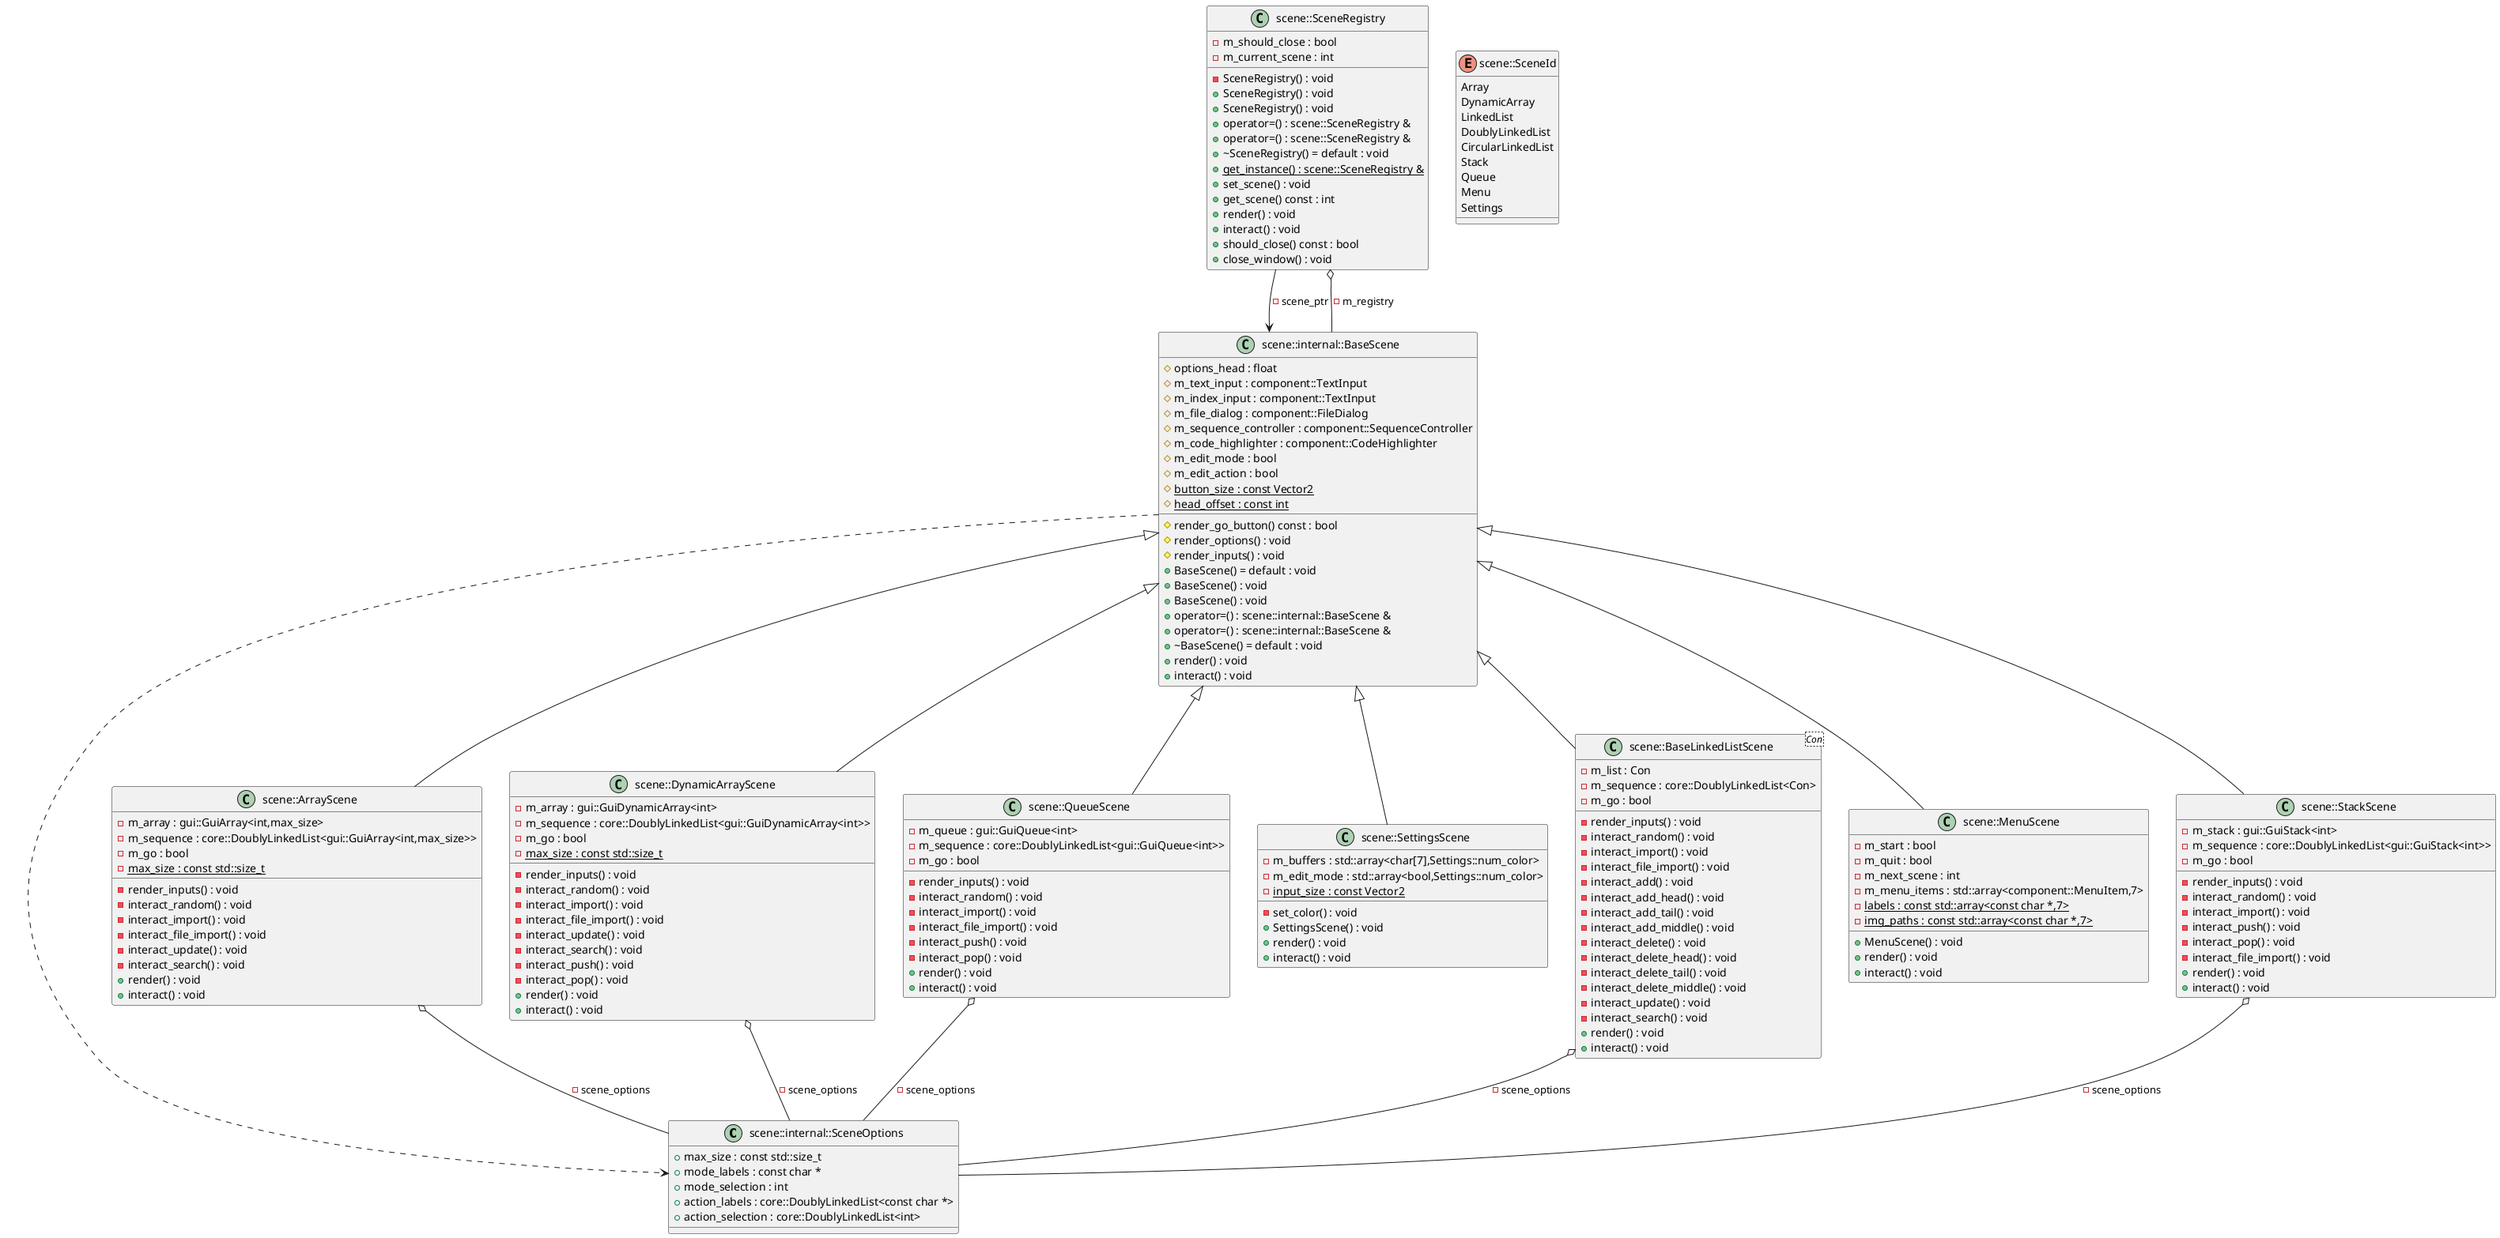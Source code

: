 @startuml
class "scene::internal::SceneOptions" as C_0000784469365298937445
class C_0000784469365298937445 {
+max_size : const std::size_t
+mode_labels : const char *
+mode_selection : int
+action_labels : core::DoublyLinkedList<const char *>
+action_selection : core::DoublyLinkedList<int>
}
class "scene::internal::BaseScene" as C_0000658540208301571902
class C_0000658540208301571902 {
#render_go_button() const : bool
#render_options() : void
#render_inputs() : void
+BaseScene() = default : void
+BaseScene() : void
+BaseScene() : void
+operator=() : scene::internal::BaseScene &
+operator=() : scene::internal::BaseScene &
+~BaseScene() = default : void
+render() : void
+interact() : void
#options_head : float
#m_text_input : component::TextInput
#m_index_input : component::TextInput
#m_file_dialog : component::FileDialog
#m_sequence_controller : component::SequenceController
#m_code_highlighter : component::CodeHighlighter
#m_edit_mode : bool
#m_edit_action : bool
{static} #button_size : const Vector2
{static} #head_offset : const int
}
class "scene::ArrayScene" as C_0000317546188476051030
class C_0000317546188476051030 {
-render_inputs() : void
-interact_random() : void
-interact_import() : void
-interact_file_import() : void
-interact_update() : void
-interact_search() : void
+render() : void
+interact() : void
-m_array : gui::GuiArray<int,max_size>
-m_sequence : core::DoublyLinkedList<gui::GuiArray<int,max_size>>
-m_go : bool
{static} -max_size : const std::size_t
}
class "scene::DynamicArrayScene" as C_0000993933600604625070
class C_0000993933600604625070 {
-render_inputs() : void
-interact_random() : void
-interact_import() : void
-interact_file_import() : void
-interact_update() : void
-interact_search() : void
-interact_push() : void
-interact_pop() : void
+render() : void
+interact() : void
-m_array : gui::GuiDynamicArray<int>
-m_sequence : core::DoublyLinkedList<gui::GuiDynamicArray<int>>
-m_go : bool
{static} -max_size : const std::size_t
}
class "scene::QueueScene" as C_0001209706248980343305
class C_0001209706248980343305 {
-render_inputs() : void
-interact_random() : void
-interact_import() : void
-interact_file_import() : void
-interact_push() : void
-interact_pop() : void
+render() : void
+interact() : void
-m_queue : gui::GuiQueue<int>
-m_sequence : core::DoublyLinkedList<gui::GuiQueue<int>>
-m_go : bool
}
class "scene::SettingsScene" as C_0001338101111872396075
class C_0001338101111872396075 {
-set_color() : void
+SettingsScene() : void
+render() : void
+interact() : void
-m_buffers : std::array<char[7],Settings::num_color>
-m_edit_mode : std::array<bool,Settings::num_color>
{static} -input_size : const Vector2
}
class "scene::BaseLinkedListScene<Con>" as C_0000234618355588237115
class C_0000234618355588237115 {
-render_inputs() : void
-interact_random() : void
-interact_import() : void
-interact_file_import() : void
-interact_add() : void
-interact_add_head() : void
-interact_add_tail() : void
-interact_add_middle() : void
-interact_delete() : void
-interact_delete_head() : void
-interact_delete_tail() : void
-interact_delete_middle() : void
-interact_update() : void
-interact_search() : void
+render() : void
+interact() : void
-m_list : Con
-m_sequence : core::DoublyLinkedList<Con>
-m_go : bool
}
class "scene::MenuScene" as C_0001808605444978889323
class C_0001808605444978889323 {
+MenuScene() : void
+render() : void
+interact() : void
-m_start : bool
-m_quit : bool
-m_next_scene : int
-m_menu_items : std::array<component::MenuItem,7>
{static} -labels : const std::array<const char *,7>
{static} -img_paths : const std::array<const char *,7>
}
class "scene::StackScene" as C_0002179233268072534158
class C_0002179233268072534158 {
-render_inputs() : void
-interact_random() : void
-interact_import() : void
-interact_push() : void
-interact_pop() : void
-interact_file_import() : void
+render() : void
+interact() : void
-m_stack : gui::GuiStack<int>
-m_sequence : core::DoublyLinkedList<gui::GuiStack<int>>
-m_go : bool
}
enum "scene::SceneId" as C_0001841753511386152581
enum C_0001841753511386152581 {
Array
DynamicArray
LinkedList
DoublyLinkedList
CircularLinkedList
Stack
Queue
Menu
Settings
}
class "scene::SceneRegistry" as C_0001036623045197935261
class C_0001036623045197935261 {
-SceneRegistry() : void
+SceneRegistry() : void
+SceneRegistry() : void
+operator=() : scene::SceneRegistry &
+operator=() : scene::SceneRegistry &
+~SceneRegistry() = default : void
{static} +get_instance() : scene::SceneRegistry &
+set_scene() : void
+get_scene() const : int
+render() : void
+interact() : void
+should_close() const : bool
+close_window() : void
-m_should_close : bool
-m_current_scene : int
}
C_0000658540208301571902 ..> C_0000784469365298937445
C_0000317546188476051030 o-- C_0000784469365298937445 : -scene_options
C_0000658540208301571902 <|-- C_0000317546188476051030
C_0000993933600604625070 o-- C_0000784469365298937445 : -scene_options
C_0000658540208301571902 <|-- C_0000993933600604625070
C_0001209706248980343305 o-- C_0000784469365298937445 : -scene_options
C_0000658540208301571902 <|-- C_0001209706248980343305
C_0000658540208301571902 <|-- C_0001338101111872396075
C_0000234618355588237115 o-- C_0000784469365298937445 : -scene_options
C_0000658540208301571902 <|-- C_0000234618355588237115
C_0000658540208301571902 <|-- C_0001808605444978889323
C_0002179233268072534158 o-- C_0000784469365298937445 : -scene_options
C_0000658540208301571902 <|-- C_0002179233268072534158
C_0001036623045197935261 --> C_0000658540208301571902 : -scene_ptr
C_0001036623045197935261 o-- C_0000658540208301571902 : -m_registry
@enduml

